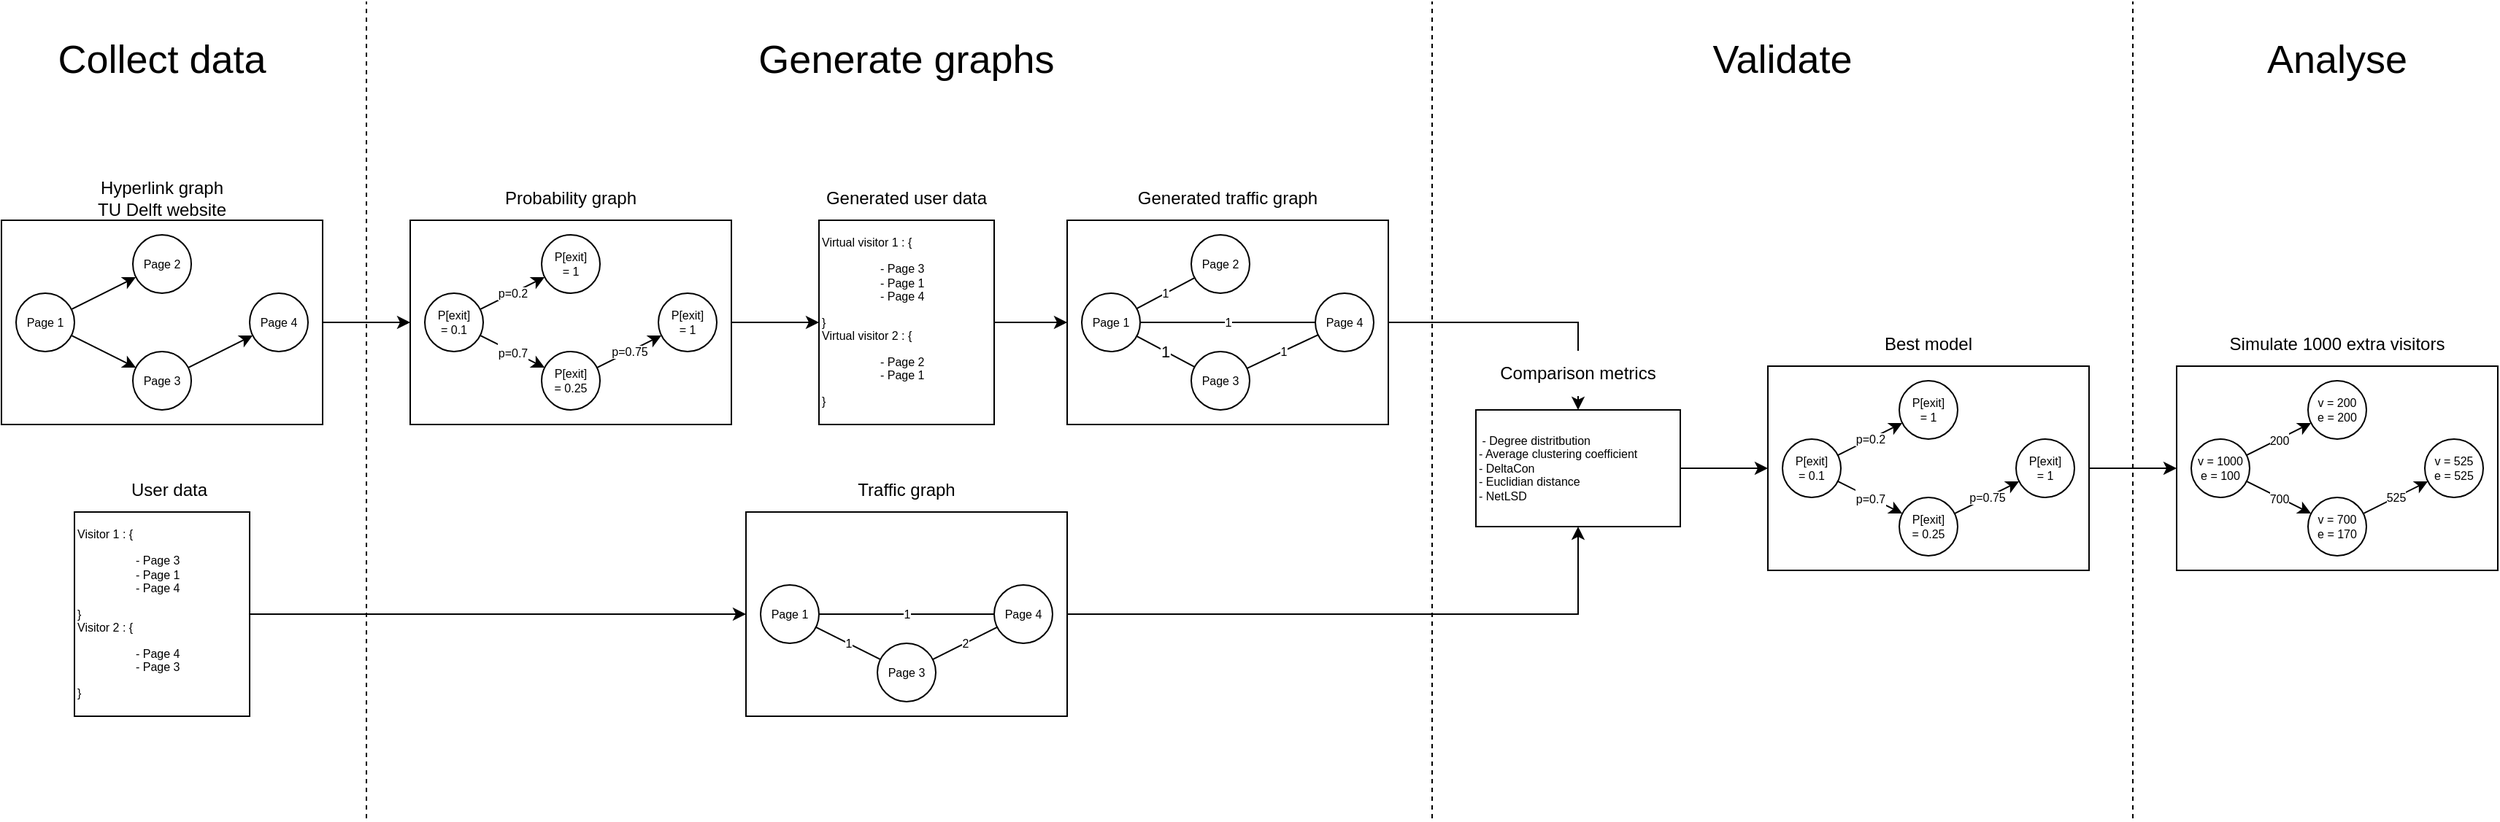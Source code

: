 <mxfile version="12.9.14"><diagram id="ZHIstzeJfnNcfoN-gkKh" name="Page-1"><mxGraphModel dx="920" dy="479" grid="1" gridSize="10" guides="1" tooltips="1" connect="1" arrows="1" fold="1" page="1" pageScale="1" pageWidth="850" pageHeight="1100" math="0" shadow="0"><root><mxCell id="0"/><mxCell id="1" parent="0"/><mxCell id="Sy9tZaDSXZZq6-mMJW9n-83" style="edgeStyle=orthogonalEdgeStyle;rounded=0;orthogonalLoop=1;jettySize=auto;html=1;entryX=0.5;entryY=0;entryDx=0;entryDy=0;endArrow=classic;endFill=1;fontSize=8;" edge="1" parent="1" source="Sy9tZaDSXZZq6-mMJW9n-62" target="Sy9tZaDSXZZq6-mMJW9n-76"><mxGeometry relative="1" as="geometry"><Array as="points"><mxPoint x="1470" y="220"/></Array></mxGeometry></mxCell><mxCell id="Sy9tZaDSXZZq6-mMJW9n-99" value="" style="rounded=0;whiteSpace=wrap;html=1;labelBackgroundColor=none;fontSize=27;align=left;" vertex="1" parent="1"><mxGeometry x="1400" y="240" width="140" height="30" as="geometry"/></mxCell><mxCell id="Sy9tZaDSXZZq6-mMJW9n-82" style="edgeStyle=orthogonalEdgeStyle;rounded=0;orthogonalLoop=1;jettySize=auto;html=1;entryX=0.5;entryY=1;entryDx=0;entryDy=0;endArrow=classic;endFill=1;fontSize=8;" edge="1" parent="1" source="Sy9tZaDSXZZq6-mMJW9n-44" target="Sy9tZaDSXZZq6-mMJW9n-76"><mxGeometry relative="1" as="geometry"/></mxCell><mxCell id="Sy9tZaDSXZZq6-mMJW9n-44" value="" style="rounded=0;whiteSpace=wrap;html=1;fontSize=8;labelBackgroundColor=none;" vertex="1" parent="1"><mxGeometry x="900" y="350" width="220" height="140" as="geometry"/></mxCell><mxCell id="Sy9tZaDSXZZq6-mMJW9n-80" style="edgeStyle=none;rounded=0;orthogonalLoop=1;jettySize=auto;html=1;entryX=0;entryY=0.5;entryDx=0;entryDy=0;endArrow=classic;endFill=1;fontSize=8;" edge="1" parent="1" source="Sy9tZaDSXZZq6-mMJW9n-42" target="Sy9tZaDSXZZq6-mMJW9n-51"><mxGeometry relative="1" as="geometry"/></mxCell><mxCell id="Sy9tZaDSXZZq6-mMJW9n-42" value="" style="rounded=0;whiteSpace=wrap;html=1;fontSize=8;labelBackgroundColor=none;" vertex="1" parent="1"><mxGeometry x="670" y="150" width="220" height="140" as="geometry"/></mxCell><mxCell id="Sy9tZaDSXZZq6-mMJW9n-78" style="edgeStyle=none;rounded=0;orthogonalLoop=1;jettySize=auto;html=1;entryX=0;entryY=0.5;entryDx=0;entryDy=0;endArrow=classic;endFill=1;fontSize=8;" edge="1" parent="1" source="Sy9tZaDSXZZq6-mMJW9n-39" target="Sy9tZaDSXZZq6-mMJW9n-42"><mxGeometry relative="1" as="geometry"/></mxCell><mxCell id="Sy9tZaDSXZZq6-mMJW9n-39" value="" style="rounded=0;whiteSpace=wrap;html=1;fontSize=8;labelBackgroundColor=none;" vertex="1" parent="1"><mxGeometry x="390" y="150" width="220" height="140" as="geometry"/></mxCell><mxCell id="Sy9tZaDSXZZq6-mMJW9n-6" style="edgeStyle=none;rounded=0;orthogonalLoop=1;jettySize=auto;html=1;" edge="1" parent="1" source="Sy9tZaDSXZZq6-mMJW9n-1" target="Sy9tZaDSXZZq6-mMJW9n-5"><mxGeometry relative="1" as="geometry"/></mxCell><mxCell id="Sy9tZaDSXZZq6-mMJW9n-41" style="edgeStyle=none;rounded=0;orthogonalLoop=1;jettySize=auto;html=1;endArrow=classic;endFill=1;fontSize=8;" edge="1" parent="1" source="Sy9tZaDSXZZq6-mMJW9n-1" target="Sy9tZaDSXZZq6-mMJW9n-3"><mxGeometry relative="1" as="geometry"/></mxCell><mxCell id="Sy9tZaDSXZZq6-mMJW9n-1" value="Page 1" style="ellipse;whiteSpace=wrap;html=1;aspect=fixed;fontSize=8;" vertex="1" parent="1"><mxGeometry x="400" y="200" width="40" height="40" as="geometry"/></mxCell><mxCell id="Sy9tZaDSXZZq6-mMJW9n-3" value="Page 2" style="ellipse;whiteSpace=wrap;html=1;aspect=fixed;fontSize=8;" vertex="1" parent="1"><mxGeometry x="480" y="160" width="40" height="40" as="geometry"/></mxCell><mxCell id="Sy9tZaDSXZZq6-mMJW9n-8" style="edgeStyle=none;rounded=0;orthogonalLoop=1;jettySize=auto;html=1;fontSize=8;" edge="1" parent="1" source="Sy9tZaDSXZZq6-mMJW9n-5" target="Sy9tZaDSXZZq6-mMJW9n-7"><mxGeometry relative="1" as="geometry"/></mxCell><mxCell id="Sy9tZaDSXZZq6-mMJW9n-5" value="Page 3" style="ellipse;whiteSpace=wrap;html=1;aspect=fixed;fontSize=8;" vertex="1" parent="1"><mxGeometry x="480" y="240" width="40" height="40" as="geometry"/></mxCell><mxCell id="Sy9tZaDSXZZq6-mMJW9n-7" value="Page 4" style="ellipse;whiteSpace=wrap;html=1;aspect=fixed;fontSize=8;" vertex="1" parent="1"><mxGeometry x="560" y="200" width="40" height="40" as="geometry"/></mxCell><mxCell id="Sy9tZaDSXZZq6-mMJW9n-10" value="&lt;div&gt;Hyperlink graph &lt;br&gt;&lt;/div&gt;&lt;div&gt;TU Delft website&lt;/div&gt;" style="text;html=1;strokeColor=none;fillColor=none;align=center;verticalAlign=middle;whiteSpace=wrap;rounded=0;labelBackgroundColor=none;fontSize=12;" vertex="1" parent="1"><mxGeometry x="390" y="120" width="220" height="30" as="geometry"/></mxCell><mxCell id="Sy9tZaDSXZZq6-mMJW9n-79" style="edgeStyle=none;rounded=0;orthogonalLoop=1;jettySize=auto;html=1;entryX=0;entryY=0.5;entryDx=0;entryDy=0;endArrow=classic;endFill=1;fontSize=8;" edge="1" parent="1" source="Sy9tZaDSXZZq6-mMJW9n-11" target="Sy9tZaDSXZZq6-mMJW9n-44"><mxGeometry relative="1" as="geometry"/></mxCell><mxCell id="Sy9tZaDSXZZq6-mMJW9n-11" value="&lt;div style=&quot;font-size: 8px&quot;&gt;Visitor 1 : {&lt;/div&gt;&lt;blockquote style=&quot;font-size: 8px&quot;&gt;&lt;div style=&quot;font-size: 8px&quot;&gt;- Page 3&lt;/div&gt;&lt;div style=&quot;font-size: 8px&quot;&gt;- Page 1&lt;/div&gt;&lt;div style=&quot;font-size: 8px&quot;&gt;- Page 4&lt;br&gt;&lt;/div&gt;&lt;/blockquote&gt;&lt;div style=&quot;font-size: 8px&quot;&gt;}&lt;/div&gt;&lt;div style=&quot;font-size: 8px&quot;&gt;Visitor 2 : {&lt;/div&gt;&lt;blockquote style=&quot;font-size: 8px&quot;&gt;&lt;div style=&quot;font-size: 8px&quot;&gt;- Page 4&lt;/div&gt;&lt;div style=&quot;font-size: 8px&quot;&gt;- Page 3&lt;br&gt;&lt;/div&gt;&lt;/blockquote&gt;&lt;div style=&quot;font-size: 8px&quot;&gt;}&lt;br style=&quot;font-size: 8px&quot;&gt;&lt;/div&gt;" style="rounded=0;whiteSpace=wrap;html=1;labelBackgroundColor=none;fontSize=8;align=left;" vertex="1" parent="1"><mxGeometry x="440" y="350" width="120" height="140" as="geometry"/></mxCell><mxCell id="Sy9tZaDSXZZq6-mMJW9n-23" value="1" style="edgeStyle=none;rounded=0;orthogonalLoop=1;jettySize=auto;html=1;endArrow=none;endFill=0;fontSize=8;" edge="1" parent="1" source="Sy9tZaDSXZZq6-mMJW9n-24" target="Sy9tZaDSXZZq6-mMJW9n-27"><mxGeometry relative="1" as="geometry"/></mxCell><mxCell id="Sy9tZaDSXZZq6-mMJW9n-30" value="1" style="edgeStyle=none;rounded=0;orthogonalLoop=1;jettySize=auto;html=1;exitX=1;exitY=0.5;exitDx=0;exitDy=0;endArrow=none;endFill=0;fontSize=8;" edge="1" parent="1" source="Sy9tZaDSXZZq6-mMJW9n-24" target="Sy9tZaDSXZZq6-mMJW9n-28"><mxGeometry relative="1" as="geometry"/></mxCell><mxCell id="Sy9tZaDSXZZq6-mMJW9n-24" value="Page 1" style="ellipse;whiteSpace=wrap;html=1;aspect=fixed;fontSize=8;" vertex="1" parent="1"><mxGeometry x="910" y="400" width="40" height="40" as="geometry"/></mxCell><mxCell id="Sy9tZaDSXZZq6-mMJW9n-26" value="2" style="edgeStyle=none;rounded=0;orthogonalLoop=1;jettySize=auto;html=1;fontSize=8;endArrow=none;endFill=0;" edge="1" parent="1" source="Sy9tZaDSXZZq6-mMJW9n-27" target="Sy9tZaDSXZZq6-mMJW9n-28"><mxGeometry relative="1" as="geometry"/></mxCell><mxCell id="Sy9tZaDSXZZq6-mMJW9n-27" value="Page 3" style="ellipse;whiteSpace=wrap;html=1;aspect=fixed;fontSize=8;" vertex="1" parent="1"><mxGeometry x="990" y="440" width="40" height="40" as="geometry"/></mxCell><mxCell id="Sy9tZaDSXZZq6-mMJW9n-28" value="Page 4" style="ellipse;whiteSpace=wrap;html=1;aspect=fixed;fontSize=8;" vertex="1" parent="1"><mxGeometry x="1070" y="400" width="40" height="40" as="geometry"/></mxCell><mxCell id="Sy9tZaDSXZZq6-mMJW9n-29" value="Traffic graph" style="text;html=1;strokeColor=none;fillColor=none;align=center;verticalAlign=middle;whiteSpace=wrap;rounded=0;labelBackgroundColor=none;fontSize=12;" vertex="1" parent="1"><mxGeometry x="905" y="320" width="210" height="30" as="geometry"/></mxCell><mxCell id="Sy9tZaDSXZZq6-mMJW9n-32" value="&lt;div style=&quot;font-size: 8px&quot;&gt;p=0.2&lt;/div&gt;" style="rounded=0;orthogonalLoop=1;jettySize=auto;html=1;" edge="1" parent="1" source="Sy9tZaDSXZZq6-mMJW9n-34" target="Sy9tZaDSXZZq6-mMJW9n-35"><mxGeometry relative="1" as="geometry"/></mxCell><mxCell id="Sy9tZaDSXZZq6-mMJW9n-33" value="&lt;font style=&quot;font-size: 8px&quot;&gt;p=0.7&lt;/font&gt;" style="edgeStyle=none;rounded=0;orthogonalLoop=1;jettySize=auto;html=1;" edge="1" parent="1" source="Sy9tZaDSXZZq6-mMJW9n-34" target="Sy9tZaDSXZZq6-mMJW9n-37"><mxGeometry relative="1" as="geometry"/></mxCell><mxCell id="Sy9tZaDSXZZq6-mMJW9n-34" value="&lt;div&gt;P[exit] &lt;br&gt;&lt;/div&gt;&lt;div&gt;= 0.1&lt;br&gt;&lt;/div&gt;" style="ellipse;whiteSpace=wrap;html=1;aspect=fixed;fontSize=8;" vertex="1" parent="1"><mxGeometry x="680" y="200" width="40" height="40" as="geometry"/></mxCell><mxCell id="Sy9tZaDSXZZq6-mMJW9n-35" value="&lt;div&gt;P[exit]&lt;/div&gt;&lt;div&gt;= 1&lt;br&gt;&lt;/div&gt;" style="ellipse;whiteSpace=wrap;html=1;aspect=fixed;fontSize=8;" vertex="1" parent="1"><mxGeometry x="760" y="160" width="40" height="40" as="geometry"/></mxCell><mxCell id="Sy9tZaDSXZZq6-mMJW9n-36" value="p=0.75" style="edgeStyle=none;rounded=0;orthogonalLoop=1;jettySize=auto;html=1;fontSize=8;" edge="1" parent="1" source="Sy9tZaDSXZZq6-mMJW9n-37" target="Sy9tZaDSXZZq6-mMJW9n-38"><mxGeometry relative="1" as="geometry"/></mxCell><mxCell id="Sy9tZaDSXZZq6-mMJW9n-37" value="&lt;div&gt;P[exit]&lt;/div&gt;&lt;div&gt;= 0.25&lt;br&gt;&lt;/div&gt;" style="ellipse;whiteSpace=wrap;html=1;aspect=fixed;fontSize=8;" vertex="1" parent="1"><mxGeometry x="760" y="240" width="40" height="40" as="geometry"/></mxCell><mxCell id="Sy9tZaDSXZZq6-mMJW9n-38" value="&lt;div&gt;P[exit]&lt;/div&gt;&lt;div&gt;= 1&lt;br&gt;&lt;/div&gt;" style="ellipse;whiteSpace=wrap;html=1;aspect=fixed;fontSize=8;" vertex="1" parent="1"><mxGeometry x="840" y="200" width="40" height="40" as="geometry"/></mxCell><mxCell id="Sy9tZaDSXZZq6-mMJW9n-46" value="Probability graph" style="text;html=1;strokeColor=none;fillColor=none;align=center;verticalAlign=middle;whiteSpace=wrap;rounded=0;labelBackgroundColor=none;fontSize=12;" vertex="1" parent="1"><mxGeometry x="670" y="120" width="220" height="30" as="geometry"/></mxCell><mxCell id="Sy9tZaDSXZZq6-mMJW9n-47" value="User data" style="text;html=1;strokeColor=none;fillColor=none;align=center;verticalAlign=middle;whiteSpace=wrap;rounded=0;labelBackgroundColor=none;fontSize=12;" vertex="1" parent="1"><mxGeometry x="400" y="320" width="210" height="30" as="geometry"/></mxCell><mxCell id="Sy9tZaDSXZZq6-mMJW9n-81" style="edgeStyle=none;rounded=0;orthogonalLoop=1;jettySize=auto;html=1;entryX=0;entryY=0.5;entryDx=0;entryDy=0;endArrow=classic;endFill=1;fontSize=8;" edge="1" parent="1" source="Sy9tZaDSXZZq6-mMJW9n-51" target="Sy9tZaDSXZZq6-mMJW9n-62"><mxGeometry relative="1" as="geometry"/></mxCell><mxCell id="Sy9tZaDSXZZq6-mMJW9n-51" value="&lt;div style=&quot;font-size: 8px&quot;&gt;Virtual visitor 1 : {&lt;/div&gt;&lt;blockquote style=&quot;font-size: 8px&quot;&gt;&lt;div style=&quot;font-size: 8px&quot;&gt;- Page 3&lt;br&gt;&lt;/div&gt;&lt;div style=&quot;font-size: 8px&quot;&gt;- Page 1&lt;/div&gt;&lt;div style=&quot;font-size: 8px&quot;&gt;- Page 4&lt;br&gt;&lt;/div&gt;&lt;/blockquote&gt;&lt;div style=&quot;font-size: 8px&quot;&gt;}&lt;/div&gt;&lt;div style=&quot;font-size: 8px&quot;&gt;Virtual visitor 2 : {&lt;/div&gt;&lt;blockquote style=&quot;font-size: 8px&quot;&gt;&lt;div style=&quot;font-size: 8px&quot;&gt;- Page 2&lt;br&gt;&lt;/div&gt;&lt;div style=&quot;font-size: 8px&quot;&gt;- Page 1&lt;br&gt;&lt;/div&gt;&lt;/blockquote&gt;&lt;div style=&quot;font-size: 8px&quot;&gt;}&lt;br style=&quot;font-size: 8px&quot;&gt;&lt;/div&gt;" style="rounded=0;whiteSpace=wrap;html=1;labelBackgroundColor=none;fontSize=8;align=left;" vertex="1" parent="1"><mxGeometry x="950" y="150" width="120" height="140" as="geometry"/></mxCell><mxCell id="Sy9tZaDSXZZq6-mMJW9n-58" value="Generated traffic graph" style="text;html=1;strokeColor=none;fillColor=none;align=center;verticalAlign=middle;whiteSpace=wrap;rounded=0;labelBackgroundColor=none;fontSize=12;" vertex="1" parent="1"><mxGeometry x="1125" y="120" width="210" height="30" as="geometry"/></mxCell><mxCell id="Sy9tZaDSXZZq6-mMJW9n-59" value="Generated user data" style="text;html=1;strokeColor=none;fillColor=none;align=center;verticalAlign=middle;whiteSpace=wrap;rounded=0;labelBackgroundColor=none;fontSize=12;" vertex="1" parent="1"><mxGeometry x="905" y="120" width="210" height="30" as="geometry"/></mxCell><mxCell id="Sy9tZaDSXZZq6-mMJW9n-62" value="" style="rounded=0;whiteSpace=wrap;html=1;fontSize=8;labelBackgroundColor=none;" vertex="1" parent="1"><mxGeometry x="1120" y="150" width="220" height="140" as="geometry"/></mxCell><mxCell id="Sy9tZaDSXZZq6-mMJW9n-63" value="1" style="edgeStyle=none;rounded=0;orthogonalLoop=1;jettySize=auto;html=1;endArrow=none;endFill=0;" edge="1" parent="1" source="Sy9tZaDSXZZq6-mMJW9n-65" target="Sy9tZaDSXZZq6-mMJW9n-68"><mxGeometry relative="1" as="geometry"/></mxCell><mxCell id="Sy9tZaDSXZZq6-mMJW9n-64" value="1" style="edgeStyle=none;rounded=0;orthogonalLoop=1;jettySize=auto;html=1;endArrow=none;endFill=0;fontSize=8;" edge="1" parent="1" source="Sy9tZaDSXZZq6-mMJW9n-65" target="Sy9tZaDSXZZq6-mMJW9n-66"><mxGeometry relative="1" as="geometry"/></mxCell><mxCell id="Sy9tZaDSXZZq6-mMJW9n-71" value="1" style="edgeStyle=none;rounded=0;orthogonalLoop=1;jettySize=auto;html=1;endArrow=none;endFill=0;fontSize=8;" edge="1" parent="1" source="Sy9tZaDSXZZq6-mMJW9n-65" target="Sy9tZaDSXZZq6-mMJW9n-69"><mxGeometry relative="1" as="geometry"/></mxCell><mxCell id="Sy9tZaDSXZZq6-mMJW9n-65" value="Page 1" style="ellipse;whiteSpace=wrap;html=1;aspect=fixed;fontSize=8;" vertex="1" parent="1"><mxGeometry x="1130" y="200" width="40" height="40" as="geometry"/></mxCell><mxCell id="Sy9tZaDSXZZq6-mMJW9n-66" value="Page 2" style="ellipse;whiteSpace=wrap;html=1;aspect=fixed;fontSize=8;" vertex="1" parent="1"><mxGeometry x="1205" y="160" width="40" height="40" as="geometry"/></mxCell><mxCell id="Sy9tZaDSXZZq6-mMJW9n-67" value="1" style="edgeStyle=none;rounded=0;orthogonalLoop=1;jettySize=auto;html=1;fontSize=8;endArrow=none;endFill=0;" edge="1" parent="1" source="Sy9tZaDSXZZq6-mMJW9n-68" target="Sy9tZaDSXZZq6-mMJW9n-69"><mxGeometry relative="1" as="geometry"/></mxCell><mxCell id="Sy9tZaDSXZZq6-mMJW9n-68" value="Page 3" style="ellipse;whiteSpace=wrap;html=1;aspect=fixed;fontSize=8;" vertex="1" parent="1"><mxGeometry x="1205" y="240" width="40" height="40" as="geometry"/></mxCell><mxCell id="Sy9tZaDSXZZq6-mMJW9n-69" value="Page 4" style="ellipse;whiteSpace=wrap;html=1;aspect=fixed;fontSize=8;" vertex="1" parent="1"><mxGeometry x="1290" y="200" width="40" height="40" as="geometry"/></mxCell><mxCell id="Sy9tZaDSXZZq6-mMJW9n-73" value="" style="endArrow=none;dashed=1;html=1;fontSize=8;" edge="1" parent="1"><mxGeometry width="50" height="50" relative="1" as="geometry"><mxPoint x="640" y="560" as="sourcePoint"/><mxPoint x="640" as="targetPoint"/></mxGeometry></mxCell><mxCell id="Sy9tZaDSXZZq6-mMJW9n-74" value="" style="endArrow=none;dashed=1;html=1;fontSize=8;" edge="1" parent="1"><mxGeometry width="50" height="50" relative="1" as="geometry"><mxPoint x="1370" y="560" as="sourcePoint"/><mxPoint x="1370" as="targetPoint"/></mxGeometry></mxCell><mxCell id="Sy9tZaDSXZZq6-mMJW9n-97" style="edgeStyle=orthogonalEdgeStyle;rounded=0;orthogonalLoop=1;jettySize=auto;html=1;entryX=0;entryY=0.5;entryDx=0;entryDy=0;endArrow=classic;endFill=1;fontSize=27;" edge="1" parent="1" source="Sy9tZaDSXZZq6-mMJW9n-76" target="Sy9tZaDSXZZq6-mMJW9n-88"><mxGeometry relative="1" as="geometry"/></mxCell><mxCell id="Sy9tZaDSXZZq6-mMJW9n-76" value="&amp;nbsp;- Degree distritbution&lt;div&gt;- Average clustering coefficient&lt;br&gt;&lt;/div&gt;&lt;div&gt;- DeltaCon&lt;/div&gt;&lt;div&gt;- Euclidian distance&lt;/div&gt;&lt;div&gt;- NetLSD&lt;br&gt;&lt;/div&gt;" style="rounded=0;whiteSpace=wrap;html=1;labelBackgroundColor=none;fontSize=8;align=left;" vertex="1" parent="1"><mxGeometry x="1400" y="280" width="140" height="80" as="geometry"/></mxCell><mxCell id="Sy9tZaDSXZZq6-mMJW9n-84" value="Collect data" style="text;html=1;strokeColor=none;fillColor=none;align=center;verticalAlign=middle;whiteSpace=wrap;rounded=0;labelBackgroundColor=none;fontSize=27;" vertex="1" parent="1"><mxGeometry x="390" y="10" width="220" height="60" as="geometry"/></mxCell><mxCell id="Sy9tZaDSXZZq6-mMJW9n-85" value="Generate graphs" style="text;html=1;strokeColor=none;fillColor=none;align=center;verticalAlign=middle;whiteSpace=wrap;rounded=0;labelBackgroundColor=none;fontSize=27;" vertex="1" parent="1"><mxGeometry x="860" y="10" width="300" height="60" as="geometry"/></mxCell><mxCell id="Sy9tZaDSXZZq6-mMJW9n-86" value="Validate" style="text;html=1;strokeColor=none;fillColor=none;align=center;verticalAlign=middle;whiteSpace=wrap;rounded=0;labelBackgroundColor=none;fontSize=27;" vertex="1" parent="1"><mxGeometry x="1530" y="10" width="160" height="60" as="geometry"/></mxCell><mxCell id="Sy9tZaDSXZZq6-mMJW9n-87" value="" style="endArrow=none;dashed=1;html=1;fontSize=8;" edge="1" parent="1"><mxGeometry width="50" height="50" relative="1" as="geometry"><mxPoint x="1850" y="560" as="sourcePoint"/><mxPoint x="1850" as="targetPoint"/></mxGeometry></mxCell><mxCell id="Sy9tZaDSXZZq6-mMJW9n-108" style="edgeStyle=orthogonalEdgeStyle;rounded=0;orthogonalLoop=1;jettySize=auto;html=1;endArrow=classic;endFill=1;fontSize=27;" edge="1" parent="1" source="Sy9tZaDSXZZq6-mMJW9n-88" target="Sy9tZaDSXZZq6-mMJW9n-100"><mxGeometry relative="1" as="geometry"/></mxCell><mxCell id="Sy9tZaDSXZZq6-mMJW9n-88" value="" style="rounded=0;whiteSpace=wrap;html=1;fontSize=8;labelBackgroundColor=none;" vertex="1" parent="1"><mxGeometry x="1600" y="250" width="220" height="140" as="geometry"/></mxCell><mxCell id="Sy9tZaDSXZZq6-mMJW9n-89" value="&lt;div style=&quot;font-size: 8px&quot;&gt;p=0.2&lt;/div&gt;" style="rounded=0;orthogonalLoop=1;jettySize=auto;html=1;" edge="1" parent="1" source="Sy9tZaDSXZZq6-mMJW9n-91" target="Sy9tZaDSXZZq6-mMJW9n-92"><mxGeometry relative="1" as="geometry"/></mxCell><mxCell id="Sy9tZaDSXZZq6-mMJW9n-90" value="&lt;font style=&quot;font-size: 8px&quot;&gt;p=0.7&lt;/font&gt;" style="edgeStyle=none;rounded=0;orthogonalLoop=1;jettySize=auto;html=1;" edge="1" parent="1" source="Sy9tZaDSXZZq6-mMJW9n-91" target="Sy9tZaDSXZZq6-mMJW9n-94"><mxGeometry relative="1" as="geometry"/></mxCell><mxCell id="Sy9tZaDSXZZq6-mMJW9n-91" value="&lt;div&gt;P[exit] &lt;br&gt;&lt;/div&gt;&lt;div&gt;= 0.1&lt;br&gt;&lt;/div&gt;" style="ellipse;whiteSpace=wrap;html=1;aspect=fixed;fontSize=8;" vertex="1" parent="1"><mxGeometry x="1610" y="300" width="40" height="40" as="geometry"/></mxCell><mxCell id="Sy9tZaDSXZZq6-mMJW9n-92" value="&lt;div&gt;P[exit]&lt;/div&gt;&lt;div&gt;= 1&lt;br&gt;&lt;/div&gt;" style="ellipse;whiteSpace=wrap;html=1;aspect=fixed;fontSize=8;" vertex="1" parent="1"><mxGeometry x="1690" y="260" width="40" height="40" as="geometry"/></mxCell><mxCell id="Sy9tZaDSXZZq6-mMJW9n-93" value="p=0.75" style="edgeStyle=none;rounded=0;orthogonalLoop=1;jettySize=auto;html=1;fontSize=8;" edge="1" parent="1" source="Sy9tZaDSXZZq6-mMJW9n-94" target="Sy9tZaDSXZZq6-mMJW9n-95"><mxGeometry relative="1" as="geometry"/></mxCell><mxCell id="Sy9tZaDSXZZq6-mMJW9n-94" value="&lt;div&gt;P[exit]&lt;/div&gt;&lt;div&gt;= 0.25&lt;br&gt;&lt;/div&gt;" style="ellipse;whiteSpace=wrap;html=1;aspect=fixed;fontSize=8;" vertex="1" parent="1"><mxGeometry x="1690" y="340" width="40" height="40" as="geometry"/></mxCell><mxCell id="Sy9tZaDSXZZq6-mMJW9n-95" value="&lt;div&gt;P[exit]&lt;/div&gt;&lt;div&gt;= 1&lt;br&gt;&lt;/div&gt;" style="ellipse;whiteSpace=wrap;html=1;aspect=fixed;fontSize=8;" vertex="1" parent="1"><mxGeometry x="1770" y="300" width="40" height="40" as="geometry"/></mxCell><mxCell id="Sy9tZaDSXZZq6-mMJW9n-96" value="Best model" style="text;html=1;strokeColor=none;fillColor=none;align=center;verticalAlign=middle;whiteSpace=wrap;rounded=0;labelBackgroundColor=none;fontSize=12;" vertex="1" parent="1"><mxGeometry x="1600" y="220" width="220" height="30" as="geometry"/></mxCell><mxCell id="Sy9tZaDSXZZq6-mMJW9n-98" value="Comparison metrics" style="text;html=1;strokeColor=#FFFFFF;fillColor=none;align=center;verticalAlign=middle;whiteSpace=wrap;rounded=0;labelBackgroundColor=none;fontSize=12;" vertex="1" parent="1"><mxGeometry x="1400" y="240" width="140" height="30" as="geometry"/></mxCell><mxCell id="Sy9tZaDSXZZq6-mMJW9n-100" value="" style="rounded=0;whiteSpace=wrap;html=1;fontSize=8;labelBackgroundColor=none;" vertex="1" parent="1"><mxGeometry x="1880" y="250" width="220" height="140" as="geometry"/></mxCell><mxCell id="Sy9tZaDSXZZq6-mMJW9n-101" value="&lt;font style=&quot;font-size: 8px&quot;&gt;200&lt;/font&gt;" style="rounded=0;orthogonalLoop=1;jettySize=auto;html=1;" edge="1" parent="1" source="Sy9tZaDSXZZq6-mMJW9n-103" target="Sy9tZaDSXZZq6-mMJW9n-104"><mxGeometry relative="1" as="geometry"/></mxCell><mxCell id="Sy9tZaDSXZZq6-mMJW9n-102" value="&lt;font style=&quot;font-size: 8px&quot;&gt;700&lt;/font&gt;" style="edgeStyle=none;rounded=0;orthogonalLoop=1;jettySize=auto;html=1;" edge="1" parent="1" source="Sy9tZaDSXZZq6-mMJW9n-103" target="Sy9tZaDSXZZq6-mMJW9n-106"><mxGeometry relative="1" as="geometry"/></mxCell><mxCell id="Sy9tZaDSXZZq6-mMJW9n-103" value="&lt;div&gt;v = 1000&lt;/div&gt;&lt;div&gt;e = 100&lt;br&gt;&lt;/div&gt;" style="ellipse;whiteSpace=wrap;html=1;aspect=fixed;fontSize=8;" vertex="1" parent="1"><mxGeometry x="1890" y="300" width="40" height="40" as="geometry"/></mxCell><mxCell id="Sy9tZaDSXZZq6-mMJW9n-104" value="&lt;div&gt;v = 200&lt;/div&gt;&lt;div&gt;e = 200&lt;br&gt;&lt;/div&gt;" style="ellipse;whiteSpace=wrap;html=1;aspect=fixed;fontSize=8;" vertex="1" parent="1"><mxGeometry x="1970" y="260" width="40" height="40" as="geometry"/></mxCell><mxCell id="Sy9tZaDSXZZq6-mMJW9n-105" value="525" style="edgeStyle=none;rounded=0;orthogonalLoop=1;jettySize=auto;html=1;fontSize=8;" edge="1" parent="1" source="Sy9tZaDSXZZq6-mMJW9n-106" target="Sy9tZaDSXZZq6-mMJW9n-107"><mxGeometry relative="1" as="geometry"/></mxCell><mxCell id="Sy9tZaDSXZZq6-mMJW9n-106" value="&lt;div&gt;v = 700&lt;/div&gt;&lt;div&gt;e = 170&lt;br&gt;&lt;/div&gt;" style="ellipse;whiteSpace=wrap;html=1;aspect=fixed;fontSize=8;" vertex="1" parent="1"><mxGeometry x="1970" y="340" width="40" height="40" as="geometry"/></mxCell><mxCell id="Sy9tZaDSXZZq6-mMJW9n-107" value="&lt;div&gt;v = 525&lt;/div&gt;&lt;div&gt;e = 525&lt;br&gt;&lt;/div&gt;" style="ellipse;whiteSpace=wrap;html=1;aspect=fixed;fontSize=8;" vertex="1" parent="1"><mxGeometry x="2050" y="300" width="40" height="40" as="geometry"/></mxCell><mxCell id="Sy9tZaDSXZZq6-mMJW9n-109" value="Simulate 1000 extra visitors" style="text;html=1;strokeColor=none;fillColor=none;align=center;verticalAlign=middle;whiteSpace=wrap;rounded=0;labelBackgroundColor=none;fontSize=12;" vertex="1" parent="1"><mxGeometry x="1880" y="220" width="220" height="30" as="geometry"/></mxCell><mxCell id="Sy9tZaDSXZZq6-mMJW9n-110" value="Analyse" style="text;html=1;strokeColor=none;fillColor=none;align=center;verticalAlign=middle;whiteSpace=wrap;rounded=0;labelBackgroundColor=none;fontSize=27;" vertex="1" parent="1"><mxGeometry x="1910" y="10" width="160" height="60" as="geometry"/></mxCell></root></mxGraphModel></diagram></mxfile>